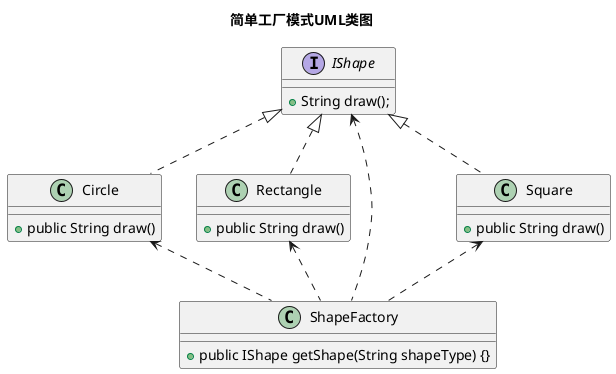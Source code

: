 @startuml

Title "简单工厂模式UML类图"

interface IShape

IShape <|.. Circle
IShape <|.. Rectangle
'IShape <|.. Square

IShape <.. ShapeFactory
Circle <.. ShapeFactory
Rectangle <.. ShapeFactory
Square <.. ShapeFactory

interface IShape {
    +String draw();
}

class Circle {
    +public String draw()
}

class Rectangle {
    +public String draw()
}

class Square implements IShape {
    +public String draw()
}

class ShapeFactory {
    +public IShape getShape(String shapeType) {}
}

@enduml